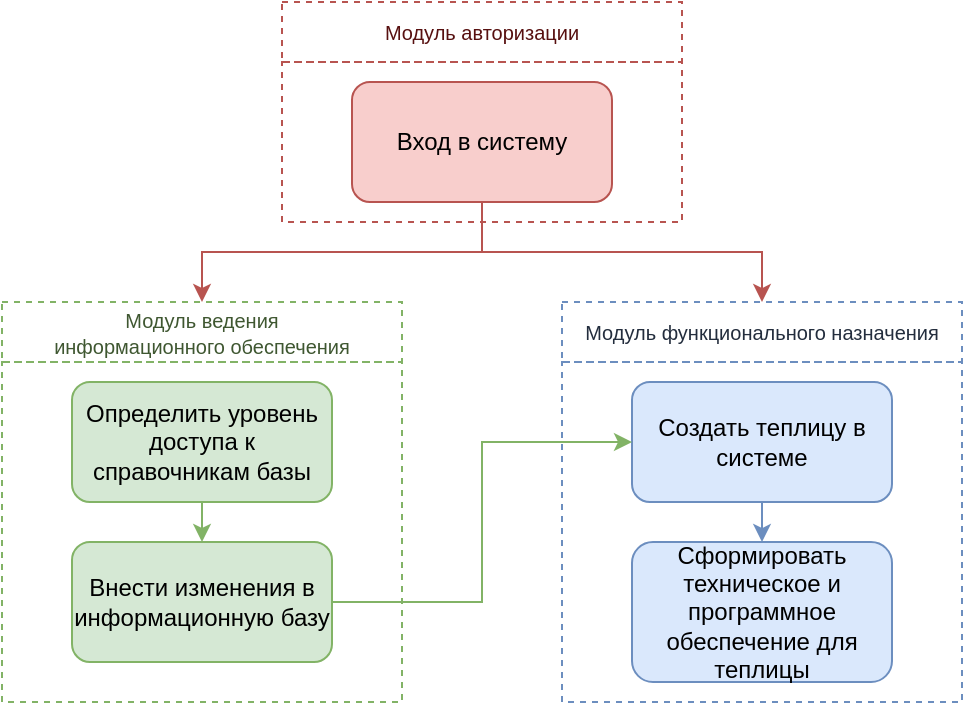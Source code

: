 <mxfile version="20.7.4" type="google"><diagram id="R2lEEEUBdFMjLlhIrx00" name="Page-1"><mxGraphModel grid="1" page="1" gridSize="10" guides="1" tooltips="1" connect="1" arrows="1" fold="1" pageScale="1" pageWidth="850" pageHeight="1100" math="0" shadow="0" extFonts="Permanent Marker^https://fonts.googleapis.com/css?family=Permanent+Marker"><root><mxCell id="0"/><mxCell id="1" parent="0"/><mxCell id="DOQr8ZbBqyXES-0KkobQ-1" value="" style="rounded=0;whiteSpace=wrap;html=1;fillColor=none;dashed=1;strokeColor=#82B366;" vertex="1" parent="1"><mxGeometry x="-4920" y="-3090" width="200" height="170" as="geometry"/></mxCell><mxCell id="DOQr8ZbBqyXES-0KkobQ-2" value="" style="rounded=0;whiteSpace=wrap;html=1;fillColor=none;dashed=1;strokeColor=#6C8EBF;" vertex="1" parent="1"><mxGeometry x="-4640" y="-3090" width="200" height="170" as="geometry"/></mxCell><mxCell id="DOQr8ZbBqyXES-0KkobQ-3" value="&lt;p style=&quot;line-height: 100%;&quot;&gt;&lt;font style=&quot;font-size: 10px;&quot; color=&quot;#3f5731&quot;&gt;Модуль ведения &lt;br&gt;информационного обеспечения&lt;/font&gt;&lt;/p&gt;" style="text;html=1;strokeColor=#82B366;fillColor=none;align=center;verticalAlign=middle;whiteSpace=wrap;rounded=0;dashed=1;" vertex="1" parent="1"><mxGeometry x="-4920" y="-3120" width="200" height="30" as="geometry"/></mxCell><mxCell id="DOQr8ZbBqyXES-0KkobQ-4" value="&lt;font style=&quot;font-size: 10px;&quot; color=&quot;#232d3d&quot;&gt;Модуль функционального назначения&lt;/font&gt;" style="text;html=1;strokeColor=#6C8EBF;fillColor=none;align=center;verticalAlign=middle;whiteSpace=wrap;rounded=0;dashed=1;" vertex="1" parent="1"><mxGeometry x="-4640" y="-3120" width="200" height="30" as="geometry"/></mxCell><mxCell id="DOQr8ZbBqyXES-0KkobQ-5" value="" style="rounded=0;whiteSpace=wrap;html=1;fillColor=none;dashed=1;strokeColor=#b85450;" vertex="1" parent="1"><mxGeometry x="-4780" y="-3240" width="200" height="80" as="geometry"/></mxCell><mxCell id="DOQr8ZbBqyXES-0KkobQ-6" value="&lt;font color=&quot;#571010&quot;&gt;&lt;span style=&quot;font-size: 10px;&quot;&gt;Модуль авторизации&lt;/span&gt;&lt;/font&gt;" style="text;html=1;strokeColor=#b85450;fillColor=none;align=center;verticalAlign=middle;whiteSpace=wrap;rounded=0;dashed=1;" vertex="1" parent="1"><mxGeometry x="-4780" y="-3270" width="200" height="30" as="geometry"/></mxCell><mxCell id="DOQr8ZbBqyXES-0KkobQ-19" style="edgeStyle=orthogonalEdgeStyle;rounded=0;orthogonalLoop=1;jettySize=auto;html=1;exitX=0.5;exitY=1;exitDx=0;exitDy=0;entryX=0.5;entryY=0;entryDx=0;entryDy=0;strokeColor=#B85450;fontSize=10;fontColor=#3F5731;" edge="1" parent="1" source="DOQr8ZbBqyXES-0KkobQ-11" target="DOQr8ZbBqyXES-0KkobQ-3"><mxGeometry relative="1" as="geometry"/></mxCell><mxCell id="DOQr8ZbBqyXES-0KkobQ-20" style="edgeStyle=orthogonalEdgeStyle;rounded=0;orthogonalLoop=1;jettySize=auto;html=1;exitX=0.5;exitY=1;exitDx=0;exitDy=0;strokeColor=#B85450;fontSize=10;fontColor=#3F5731;" edge="1" parent="1" source="DOQr8ZbBqyXES-0KkobQ-11" target="DOQr8ZbBqyXES-0KkobQ-4"><mxGeometry relative="1" as="geometry"/></mxCell><mxCell id="DOQr8ZbBqyXES-0KkobQ-11" value="Вход в систему" style="rounded=1;whiteSpace=wrap;html=1;fillColor=#f8cecc;strokeColor=#B85450;" vertex="1" parent="1"><mxGeometry x="-4745" y="-3230" width="130" height="60" as="geometry"/></mxCell><mxCell id="DOQr8ZbBqyXES-0KkobQ-17" style="edgeStyle=orthogonalEdgeStyle;rounded=0;orthogonalLoop=1;jettySize=auto;html=1;exitX=0.5;exitY=1;exitDx=0;exitDy=0;entryX=0.5;entryY=0;entryDx=0;entryDy=0;fontSize=10;fontColor=#3F5731;strokeColor=#82B366;" edge="1" parent="1" source="DOQr8ZbBqyXES-0KkobQ-12" target="DOQr8ZbBqyXES-0KkobQ-16"><mxGeometry relative="1" as="geometry"/></mxCell><mxCell id="DOQr8ZbBqyXES-0KkobQ-12" value="Определить уровень доступа к справочникам базы" style="rounded=1;whiteSpace=wrap;html=1;fillColor=#d5e8d4;strokeColor=#82b366;" vertex="1" parent="1"><mxGeometry x="-4885" y="-3080" width="130" height="60" as="geometry"/></mxCell><mxCell id="DOQr8ZbBqyXES-0KkobQ-21" style="edgeStyle=orthogonalEdgeStyle;rounded=0;orthogonalLoop=1;jettySize=auto;html=1;exitX=0.5;exitY=1;exitDx=0;exitDy=0;entryX=0.5;entryY=0;entryDx=0;entryDy=0;strokeColor=#6C8EBF;fontSize=10;fontColor=#3F5731;" edge="1" parent="1" source="DOQr8ZbBqyXES-0KkobQ-13" target="DOQr8ZbBqyXES-0KkobQ-14"><mxGeometry relative="1" as="geometry"/></mxCell><mxCell id="DOQr8ZbBqyXES-0KkobQ-13" value="Создать теплицу в системе" style="rounded=1;whiteSpace=wrap;html=1;fillColor=#dae8fc;strokeColor=#6c8ebf;" vertex="1" parent="1"><mxGeometry x="-4605" y="-3080" width="130" height="60" as="geometry"/></mxCell><mxCell id="DOQr8ZbBqyXES-0KkobQ-14" value="Сформировать техническое и программное обеспечение для теплицы" style="rounded=1;whiteSpace=wrap;html=1;fillColor=#dae8fc;strokeColor=#6c8ebf;" vertex="1" parent="1"><mxGeometry x="-4605" y="-3000" width="130" height="70" as="geometry"/></mxCell><mxCell id="DOQr8ZbBqyXES-0KkobQ-22" style="edgeStyle=orthogonalEdgeStyle;rounded=0;orthogonalLoop=1;jettySize=auto;html=1;exitX=1;exitY=0.5;exitDx=0;exitDy=0;entryX=0;entryY=0.5;entryDx=0;entryDy=0;strokeColor=#82B366;fontSize=10;fontColor=#3F5731;" edge="1" parent="1" source="DOQr8ZbBqyXES-0KkobQ-16" target="DOQr8ZbBqyXES-0KkobQ-13"><mxGeometry relative="1" as="geometry"/></mxCell><mxCell id="DOQr8ZbBqyXES-0KkobQ-16" value="Внести изменения в информационную базу" style="rounded=1;whiteSpace=wrap;html=1;fillColor=#d5e8d4;strokeColor=#82b366;" vertex="1" parent="1"><mxGeometry x="-4885" y="-3000" width="130" height="60" as="geometry"/></mxCell></root></mxGraphModel></diagram></mxfile>